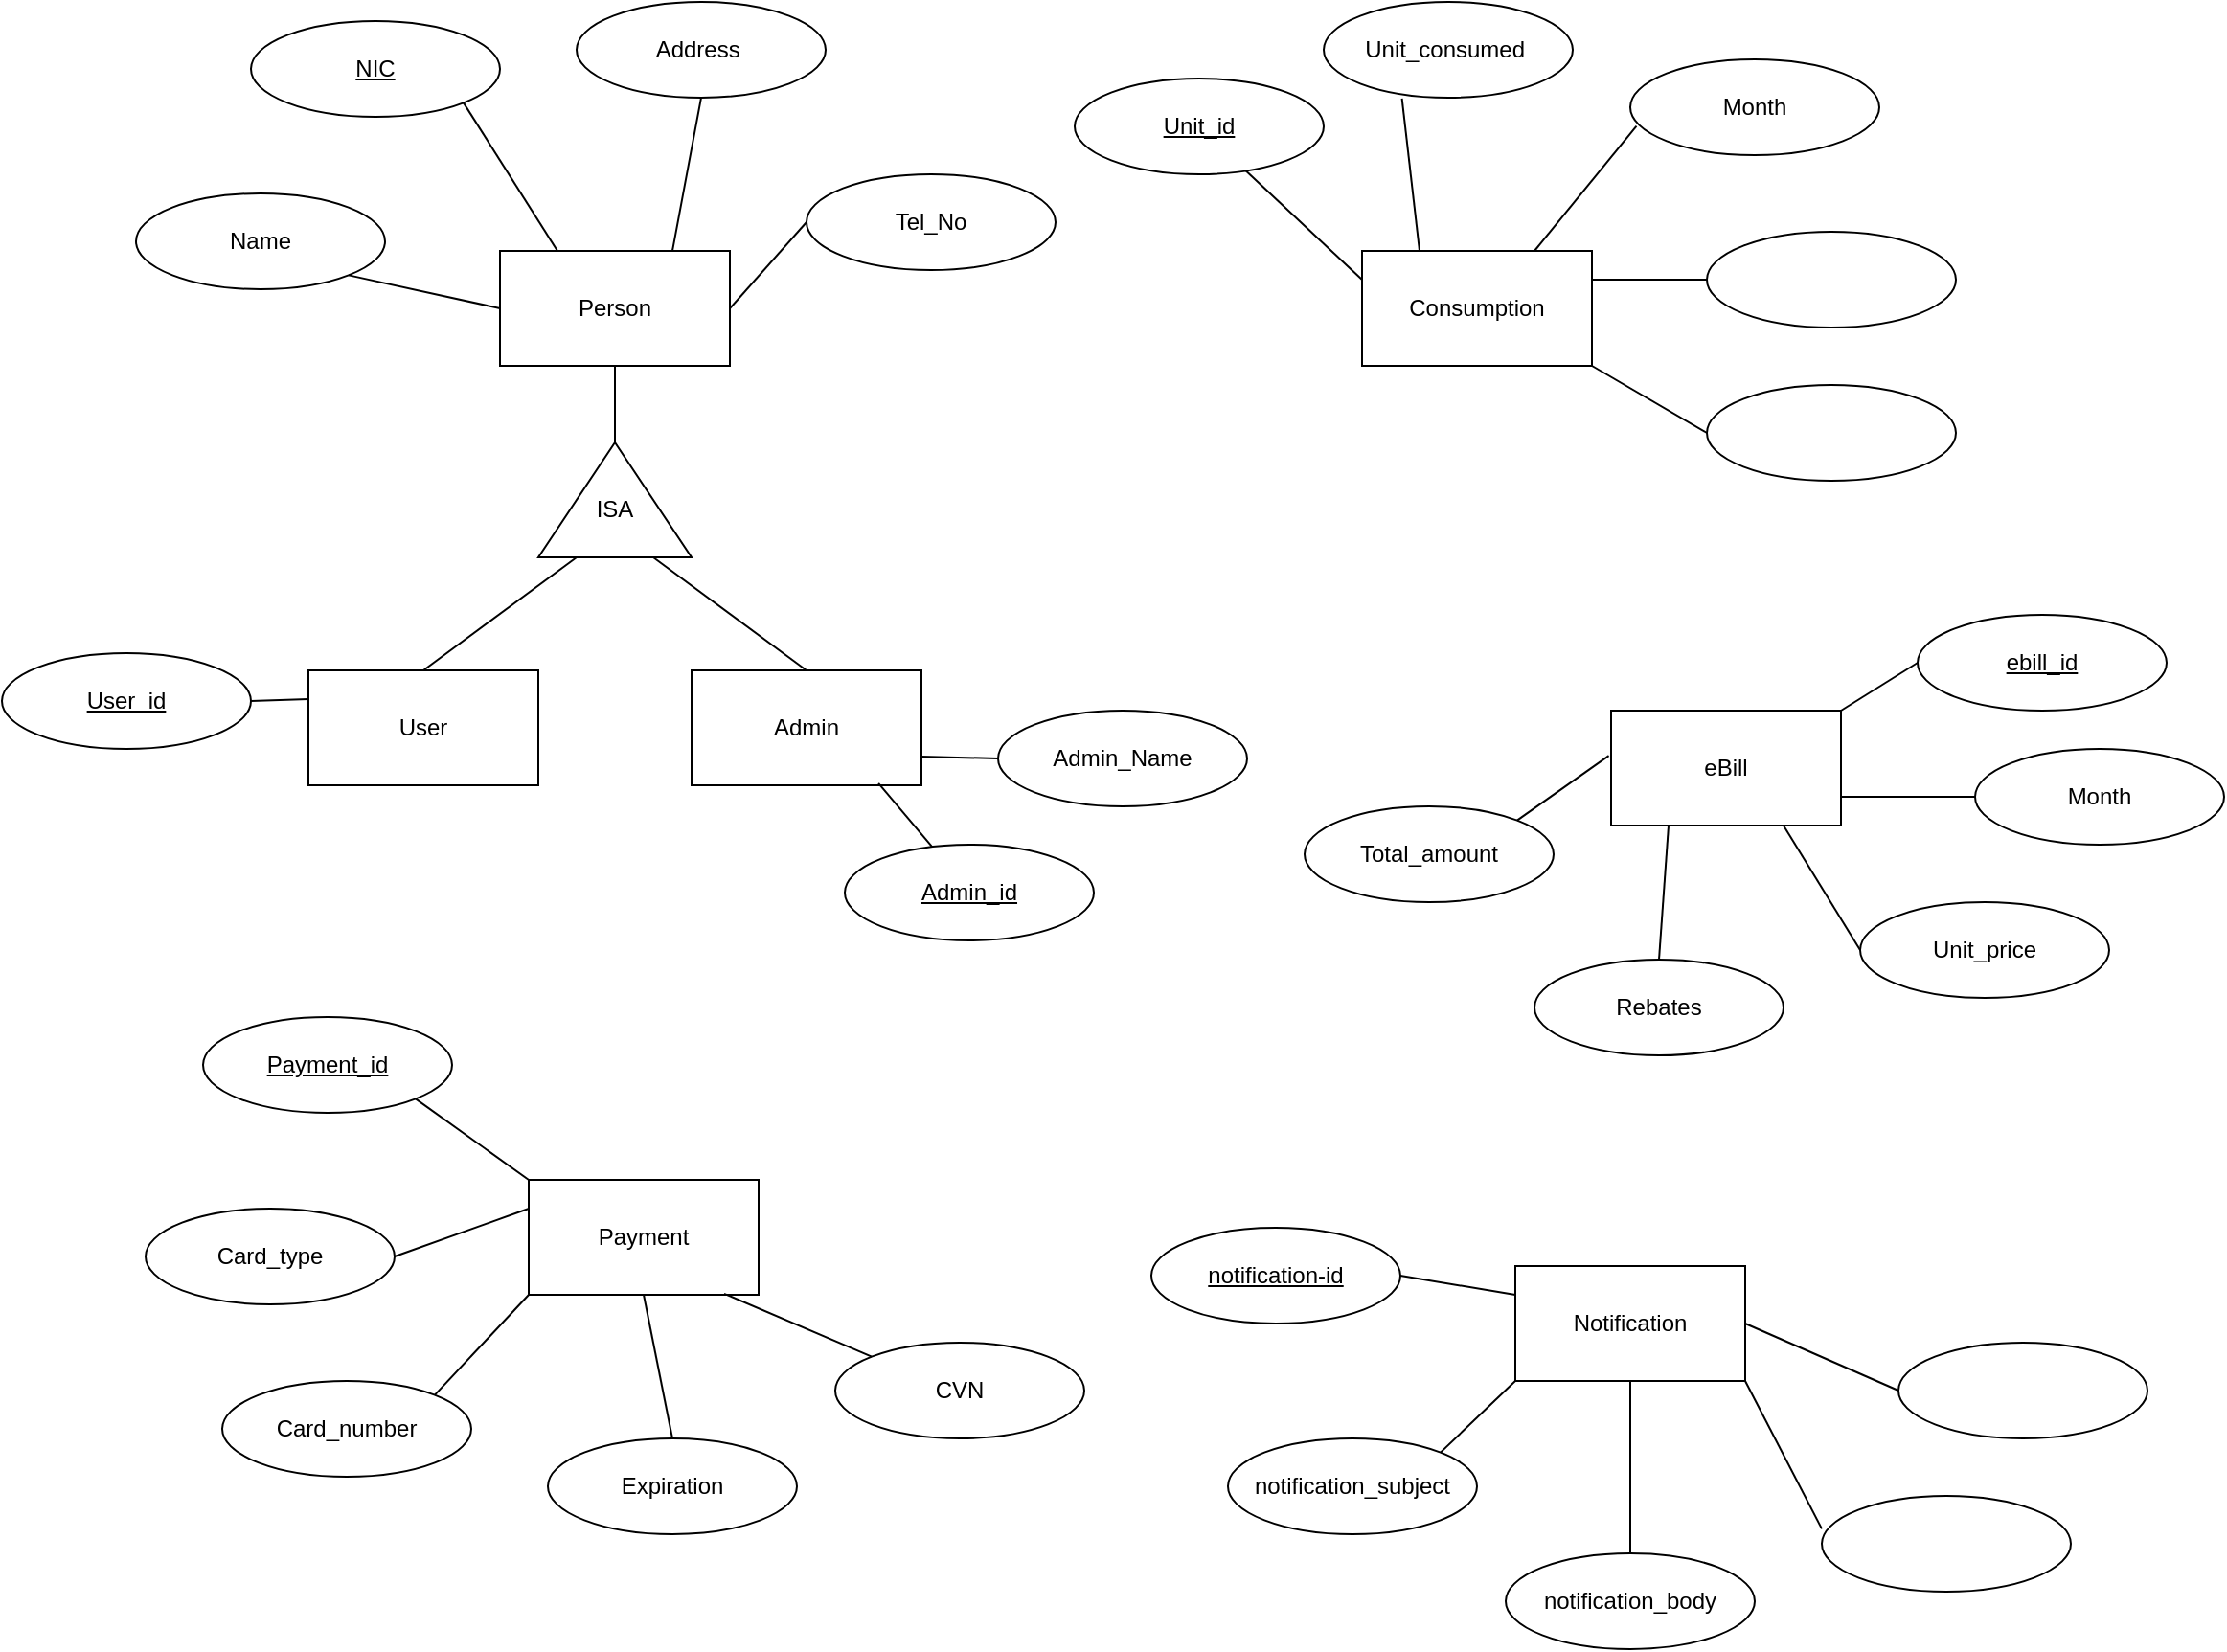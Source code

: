 <mxfile version="17.4.6" type="github">
  <diagram id="REATw2IOd7gXNYWE_nQx" name="Page-1">
    <mxGraphModel dx="1888" dy="1683" grid="1" gridSize="10" guides="1" tooltips="1" connect="1" arrows="1" fold="1" page="1" pageScale="1" pageWidth="850" pageHeight="1100" math="0" shadow="0">
      <root>
        <mxCell id="0" />
        <mxCell id="1" parent="0" />
        <mxCell id="FqQdUzC1CZzXCBDk6_UL-4" value="Admin" style="rounded=0;whiteSpace=wrap;html=1;" parent="1" vertex="1">
          <mxGeometry x="320" y="299" width="120" height="60" as="geometry" />
        </mxCell>
        <mxCell id="FqQdUzC1CZzXCBDk6_UL-5" value="User" style="rounded=0;whiteSpace=wrap;html=1;" parent="1" vertex="1">
          <mxGeometry x="120" y="299" width="120" height="60" as="geometry" />
        </mxCell>
        <mxCell id="FqQdUzC1CZzXCBDk6_UL-6" value="Person" style="rounded=0;whiteSpace=wrap;html=1;" parent="1" vertex="1">
          <mxGeometry x="220" y="80" width="120" height="60" as="geometry" />
        </mxCell>
        <mxCell id="FqQdUzC1CZzXCBDk6_UL-9" value="" style="endArrow=none;html=1;rounded=0;exitX=1;exitY=0.5;exitDx=0;exitDy=0;entryX=0.5;entryY=1;entryDx=0;entryDy=0;" parent="1" source="FqQdUzC1CZzXCBDk6_UL-8" target="FqQdUzC1CZzXCBDk6_UL-6" edge="1">
          <mxGeometry width="50" height="50" relative="1" as="geometry">
            <mxPoint x="400" y="160" as="sourcePoint" />
            <mxPoint x="450" y="110" as="targetPoint" />
          </mxGeometry>
        </mxCell>
        <mxCell id="FqQdUzC1CZzXCBDk6_UL-10" value="" style="endArrow=none;html=1;rounded=0;exitX=0.5;exitY=0;exitDx=0;exitDy=0;entryX=0;entryY=0.25;entryDx=0;entryDy=0;" parent="1" source="FqQdUzC1CZzXCBDk6_UL-5" target="FqQdUzC1CZzXCBDk6_UL-8" edge="1">
          <mxGeometry width="50" height="50" relative="1" as="geometry">
            <mxPoint x="140" y="240" as="sourcePoint" />
            <mxPoint x="190" y="190" as="targetPoint" />
          </mxGeometry>
        </mxCell>
        <mxCell id="FqQdUzC1CZzXCBDk6_UL-11" value="" style="endArrow=none;html=1;rounded=0;exitX=0.5;exitY=0;exitDx=0;exitDy=0;entryX=0;entryY=0.75;entryDx=0;entryDy=0;" parent="1" source="FqQdUzC1CZzXCBDk6_UL-4" target="FqQdUzC1CZzXCBDk6_UL-8" edge="1">
          <mxGeometry width="50" height="50" relative="1" as="geometry">
            <mxPoint x="360" y="250" as="sourcePoint" />
            <mxPoint x="410" y="200" as="targetPoint" />
          </mxGeometry>
        </mxCell>
        <mxCell id="FqQdUzC1CZzXCBDk6_UL-13" value="" style="group" parent="1" vertex="1" connectable="0">
          <mxGeometry x="240" y="180" width="80" height="60" as="geometry" />
        </mxCell>
        <mxCell id="FqQdUzC1CZzXCBDk6_UL-8" value="" style="triangle;whiteSpace=wrap;html=1;rotation=-90;" parent="FqQdUzC1CZzXCBDk6_UL-13" vertex="1">
          <mxGeometry x="10" y="-10" width="60" height="80" as="geometry" />
        </mxCell>
        <mxCell id="FqQdUzC1CZzXCBDk6_UL-12" value="ISA" style="text;html=1;strokeColor=none;fillColor=none;align=center;verticalAlign=middle;whiteSpace=wrap;rounded=0;" parent="FqQdUzC1CZzXCBDk6_UL-13" vertex="1">
          <mxGeometry x="10" y="20" width="60" height="30" as="geometry" />
        </mxCell>
        <mxCell id="FqQdUzC1CZzXCBDk6_UL-14" value="Consumption" style="rounded=0;whiteSpace=wrap;html=1;" vertex="1" parent="1">
          <mxGeometry x="670" y="80" width="120" height="60" as="geometry" />
        </mxCell>
        <mxCell id="FqQdUzC1CZzXCBDk6_UL-15" value="eBill" style="rounded=0;whiteSpace=wrap;html=1;" vertex="1" parent="1">
          <mxGeometry x="800" y="320" width="120" height="60" as="geometry" />
        </mxCell>
        <mxCell id="FqQdUzC1CZzXCBDk6_UL-16" value="Payment" style="rounded=0;whiteSpace=wrap;html=1;" vertex="1" parent="1">
          <mxGeometry x="235" y="565" width="120" height="60" as="geometry" />
        </mxCell>
        <mxCell id="FqQdUzC1CZzXCBDk6_UL-17" value="Notification" style="rounded=0;whiteSpace=wrap;html=1;" vertex="1" parent="1">
          <mxGeometry x="750" y="610" width="120" height="60" as="geometry" />
        </mxCell>
        <mxCell id="mUfpHvNTKIatgxwcpQyj-1" value="&lt;u&gt;Unit_id&lt;/u&gt;" style="ellipse;whiteSpace=wrap;html=1;" vertex="1" parent="1">
          <mxGeometry x="520" y="-10" width="130" height="50" as="geometry" />
        </mxCell>
        <mxCell id="B9TyuQoMkJUBBmV3hUPh-34" value="&lt;span&gt;&lt;u&gt;notification-id&lt;/u&gt;&lt;/span&gt;" style="ellipse;whiteSpace=wrap;html=1;" vertex="1" parent="1">
          <mxGeometry x="560" y="590" width="130" height="50" as="geometry" />
        </mxCell>
        <mxCell id="B9TyuQoMkJUBBmV3hUPh-35" value="Card_type" style="ellipse;whiteSpace=wrap;html=1;" vertex="1" parent="1">
          <mxGeometry x="35" y="580" width="130" height="50" as="geometry" />
        </mxCell>
        <mxCell id="B9TyuQoMkJUBBmV3hUPh-36" value="Name" style="ellipse;whiteSpace=wrap;html=1;" vertex="1" parent="1">
          <mxGeometry x="30" y="50" width="130" height="50" as="geometry" />
        </mxCell>
        <mxCell id="B9TyuQoMkJUBBmV3hUPh-37" value="Unit_consumed&amp;nbsp;" style="ellipse;whiteSpace=wrap;html=1;" vertex="1" parent="1">
          <mxGeometry x="650" y="-50" width="130" height="50" as="geometry" />
        </mxCell>
        <mxCell id="B9TyuQoMkJUBBmV3hUPh-38" value="&lt;span&gt;Card_number&lt;/span&gt;" style="ellipse;whiteSpace=wrap;html=1;" vertex="1" parent="1">
          <mxGeometry x="75" y="670" width="130" height="50" as="geometry" />
        </mxCell>
        <mxCell id="B9TyuQoMkJUBBmV3hUPh-39" value="Expiration" style="ellipse;whiteSpace=wrap;html=1;" vertex="1" parent="1">
          <mxGeometry x="245" y="700" width="130" height="50" as="geometry" />
        </mxCell>
        <mxCell id="B9TyuQoMkJUBBmV3hUPh-40" value="CVN" style="ellipse;whiteSpace=wrap;html=1;" vertex="1" parent="1">
          <mxGeometry x="395" y="650" width="130" height="50" as="geometry" />
        </mxCell>
        <mxCell id="B9TyuQoMkJUBBmV3hUPh-41" value="&lt;span&gt;notification_subject&lt;/span&gt;" style="ellipse;whiteSpace=wrap;html=1;" vertex="1" parent="1">
          <mxGeometry x="600" y="700" width="130" height="50" as="geometry" />
        </mxCell>
        <mxCell id="B9TyuQoMkJUBBmV3hUPh-42" value="&lt;span&gt;notification_body&lt;/span&gt;" style="ellipse;whiteSpace=wrap;html=1;" vertex="1" parent="1">
          <mxGeometry x="745" y="760" width="130" height="50" as="geometry" />
        </mxCell>
        <mxCell id="B9TyuQoMkJUBBmV3hUPh-43" value="" style="ellipse;whiteSpace=wrap;html=1;" vertex="1" parent="1">
          <mxGeometry x="910" y="730" width="130" height="50" as="geometry" />
        </mxCell>
        <mxCell id="B9TyuQoMkJUBBmV3hUPh-44" value="" style="ellipse;whiteSpace=wrap;html=1;" vertex="1" parent="1">
          <mxGeometry x="950" y="650" width="130" height="50" as="geometry" />
        </mxCell>
        <mxCell id="B9TyuQoMkJUBBmV3hUPh-45" value="Rebates" style="ellipse;whiteSpace=wrap;html=1;" vertex="1" parent="1">
          <mxGeometry x="760" y="450" width="130" height="50" as="geometry" />
        </mxCell>
        <mxCell id="B9TyuQoMkJUBBmV3hUPh-46" value="Unit_price" style="ellipse;whiteSpace=wrap;html=1;" vertex="1" parent="1">
          <mxGeometry x="930" y="420" width="130" height="50" as="geometry" />
        </mxCell>
        <mxCell id="B9TyuQoMkJUBBmV3hUPh-47" value="&lt;span&gt;Total_amount&lt;/span&gt;" style="ellipse;whiteSpace=wrap;html=1;" vertex="1" parent="1">
          <mxGeometry x="640" y="370" width="130" height="50" as="geometry" />
        </mxCell>
        <mxCell id="B9TyuQoMkJUBBmV3hUPh-48" value="Month" style="ellipse;whiteSpace=wrap;html=1;" vertex="1" parent="1">
          <mxGeometry x="990" y="340" width="130" height="50" as="geometry" />
        </mxCell>
        <mxCell id="B9TyuQoMkJUBBmV3hUPh-49" value="&lt;u&gt;ebill_id&lt;/u&gt;" style="ellipse;whiteSpace=wrap;html=1;" vertex="1" parent="1">
          <mxGeometry x="960" y="270" width="130" height="50" as="geometry" />
        </mxCell>
        <mxCell id="B9TyuQoMkJUBBmV3hUPh-50" value="&lt;span&gt;Month&lt;/span&gt;" style="ellipse;whiteSpace=wrap;html=1;" vertex="1" parent="1">
          <mxGeometry x="810" y="-20" width="130" height="50" as="geometry" />
        </mxCell>
        <mxCell id="B9TyuQoMkJUBBmV3hUPh-51" value="" style="ellipse;whiteSpace=wrap;html=1;" vertex="1" parent="1">
          <mxGeometry x="850" y="70" width="130" height="50" as="geometry" />
        </mxCell>
        <mxCell id="B9TyuQoMkJUBBmV3hUPh-52" value="" style="ellipse;whiteSpace=wrap;html=1;" vertex="1" parent="1">
          <mxGeometry x="850" y="150" width="130" height="50" as="geometry" />
        </mxCell>
        <mxCell id="B9TyuQoMkJUBBmV3hUPh-54" value="&lt;u&gt;NIC&lt;/u&gt;" style="ellipse;whiteSpace=wrap;html=1;" vertex="1" parent="1">
          <mxGeometry x="90" y="-40" width="130" height="50" as="geometry" />
        </mxCell>
        <mxCell id="B9TyuQoMkJUBBmV3hUPh-55" value="Address&amp;nbsp;" style="ellipse;whiteSpace=wrap;html=1;" vertex="1" parent="1">
          <mxGeometry x="260" y="-50" width="130" height="50" as="geometry" />
        </mxCell>
        <mxCell id="B9TyuQoMkJUBBmV3hUPh-56" value="Tel_No" style="ellipse;whiteSpace=wrap;html=1;" vertex="1" parent="1">
          <mxGeometry x="380" y="40" width="130" height="50" as="geometry" />
        </mxCell>
        <mxCell id="B9TyuQoMkJUBBmV3hUPh-57" value="&lt;u&gt;Payment_id&lt;/u&gt;" style="ellipse;whiteSpace=wrap;html=1;" vertex="1" parent="1">
          <mxGeometry x="65" y="480" width="130" height="50" as="geometry" />
        </mxCell>
        <mxCell id="B9TyuQoMkJUBBmV3hUPh-58" value="" style="endArrow=none;html=1;rounded=0;exitX=1;exitY=0.5;exitDx=0;exitDy=0;entryX=0;entryY=0.5;entryDx=0;entryDy=0;" edge="1" parent="1" source="FqQdUzC1CZzXCBDk6_UL-6" target="B9TyuQoMkJUBBmV3hUPh-56">
          <mxGeometry width="50" height="50" relative="1" as="geometry">
            <mxPoint x="390" y="190" as="sourcePoint" />
            <mxPoint x="440" y="140" as="targetPoint" />
          </mxGeometry>
        </mxCell>
        <mxCell id="B9TyuQoMkJUBBmV3hUPh-59" value="" style="endArrow=none;html=1;rounded=0;exitX=0.75;exitY=0;exitDx=0;exitDy=0;entryX=0.5;entryY=1;entryDx=0;entryDy=0;" edge="1" parent="1" source="FqQdUzC1CZzXCBDk6_UL-6" target="B9TyuQoMkJUBBmV3hUPh-55">
          <mxGeometry width="50" height="50" relative="1" as="geometry">
            <mxPoint x="350" y="120" as="sourcePoint" />
            <mxPoint x="389.038" y="82.678" as="targetPoint" />
          </mxGeometry>
        </mxCell>
        <mxCell id="B9TyuQoMkJUBBmV3hUPh-60" value="" style="endArrow=none;html=1;rounded=0;exitX=0.25;exitY=0;exitDx=0;exitDy=0;entryX=1;entryY=1;entryDx=0;entryDy=0;" edge="1" parent="1" source="FqQdUzC1CZzXCBDk6_UL-6" target="B9TyuQoMkJUBBmV3hUPh-54">
          <mxGeometry width="50" height="50" relative="1" as="geometry">
            <mxPoint x="320" y="90" as="sourcePoint" />
            <mxPoint x="335" y="10" as="targetPoint" />
          </mxGeometry>
        </mxCell>
        <mxCell id="B9TyuQoMkJUBBmV3hUPh-62" value="" style="endArrow=none;html=1;rounded=0;exitX=0;exitY=0.5;exitDx=0;exitDy=0;entryX=1;entryY=1;entryDx=0;entryDy=0;" edge="1" parent="1" source="FqQdUzC1CZzXCBDk6_UL-6" target="B9TyuQoMkJUBBmV3hUPh-36">
          <mxGeometry width="50" height="50" relative="1" as="geometry">
            <mxPoint x="230" y="105" as="sourcePoint" />
            <mxPoint x="160" y="85" as="targetPoint" />
          </mxGeometry>
        </mxCell>
        <mxCell id="B9TyuQoMkJUBBmV3hUPh-63" value="" style="endArrow=none;html=1;rounded=0;exitX=0;exitY=0.25;exitDx=0;exitDy=0;entryX=0.686;entryY=0.96;entryDx=0;entryDy=0;entryPerimeter=0;" edge="1" parent="1" source="FqQdUzC1CZzXCBDk6_UL-14" target="mUfpHvNTKIatgxwcpQyj-1">
          <mxGeometry width="50" height="50" relative="1" as="geometry">
            <mxPoint x="570" as="sourcePoint" />
            <mxPoint x="280" y="-35" as="targetPoint" />
          </mxGeometry>
        </mxCell>
        <mxCell id="B9TyuQoMkJUBBmV3hUPh-64" value="" style="endArrow=none;html=1;rounded=0;exitX=0.25;exitY=0;exitDx=0;exitDy=0;entryX=0.314;entryY=1.008;entryDx=0;entryDy=0;entryPerimeter=0;" edge="1" parent="1" source="FqQdUzC1CZzXCBDk6_UL-14" target="B9TyuQoMkJUBBmV3hUPh-37">
          <mxGeometry width="50" height="50" relative="1" as="geometry">
            <mxPoint x="677.6" y="113.58" as="sourcePoint" />
            <mxPoint x="630.36" y="71.2" as="targetPoint" />
          </mxGeometry>
        </mxCell>
        <mxCell id="B9TyuQoMkJUBBmV3hUPh-65" value="" style="endArrow=none;html=1;rounded=0;exitX=0.75;exitY=0;exitDx=0;exitDy=0;entryX=0.025;entryY=0.696;entryDx=0;entryDy=0;entryPerimeter=0;" edge="1" parent="1" source="FqQdUzC1CZzXCBDk6_UL-14" target="B9TyuQoMkJUBBmV3hUPh-50">
          <mxGeometry width="50" height="50" relative="1" as="geometry">
            <mxPoint x="710" y="90" as="sourcePoint" />
            <mxPoint x="700.82" y="10.4" as="targetPoint" />
          </mxGeometry>
        </mxCell>
        <mxCell id="B9TyuQoMkJUBBmV3hUPh-66" value="" style="endArrow=none;html=1;rounded=0;exitX=1;exitY=0.25;exitDx=0;exitDy=0;entryX=0;entryY=0.5;entryDx=0;entryDy=0;" edge="1" parent="1" source="FqQdUzC1CZzXCBDk6_UL-14" target="B9TyuQoMkJUBBmV3hUPh-51">
          <mxGeometry width="50" height="50" relative="1" as="geometry">
            <mxPoint x="770" y="90" as="sourcePoint" />
            <mxPoint x="823.25" y="24.8" as="targetPoint" />
          </mxGeometry>
        </mxCell>
        <mxCell id="B9TyuQoMkJUBBmV3hUPh-67" value="" style="endArrow=none;html=1;rounded=0;exitX=1;exitY=1;exitDx=0;exitDy=0;entryX=0;entryY=0.5;entryDx=0;entryDy=0;" edge="1" parent="1" source="FqQdUzC1CZzXCBDk6_UL-14" target="B9TyuQoMkJUBBmV3hUPh-52">
          <mxGeometry width="50" height="50" relative="1" as="geometry">
            <mxPoint x="800" y="105" as="sourcePoint" />
            <mxPoint x="860" y="105" as="targetPoint" />
          </mxGeometry>
        </mxCell>
        <mxCell id="B9TyuQoMkJUBBmV3hUPh-68" value="" style="endArrow=none;html=1;rounded=0;exitX=1;exitY=0;exitDx=0;exitDy=0;entryX=-0.01;entryY=0.393;entryDx=0;entryDy=0;entryPerimeter=0;" edge="1" parent="1" source="B9TyuQoMkJUBBmV3hUPh-47" target="FqQdUzC1CZzXCBDk6_UL-15">
          <mxGeometry width="50" height="50" relative="1" as="geometry">
            <mxPoint x="730" y="300" as="sourcePoint" />
            <mxPoint x="780" y="250" as="targetPoint" />
          </mxGeometry>
        </mxCell>
        <mxCell id="B9TyuQoMkJUBBmV3hUPh-69" value="" style="endArrow=none;html=1;rounded=0;exitX=0.5;exitY=0;exitDx=0;exitDy=0;entryX=0.25;entryY=1;entryDx=0;entryDy=0;" edge="1" parent="1" source="B9TyuQoMkJUBBmV3hUPh-45" target="FqQdUzC1CZzXCBDk6_UL-15">
          <mxGeometry width="50" height="50" relative="1" as="geometry">
            <mxPoint x="750.36" y="381.6" as="sourcePoint" />
            <mxPoint x="808.8" y="353.58" as="targetPoint" />
          </mxGeometry>
        </mxCell>
        <mxCell id="B9TyuQoMkJUBBmV3hUPh-70" value="" style="endArrow=none;html=1;rounded=0;exitX=0;exitY=0.5;exitDx=0;exitDy=0;entryX=0.75;entryY=1;entryDx=0;entryDy=0;" edge="1" parent="1" source="B9TyuQoMkJUBBmV3hUPh-46" target="FqQdUzC1CZzXCBDk6_UL-15">
          <mxGeometry width="50" height="50" relative="1" as="geometry">
            <mxPoint x="760.36" y="391.6" as="sourcePoint" />
            <mxPoint x="818.8" y="363.58" as="targetPoint" />
          </mxGeometry>
        </mxCell>
        <mxCell id="B9TyuQoMkJUBBmV3hUPh-71" value="" style="endArrow=none;html=1;rounded=0;exitX=0;exitY=0.5;exitDx=0;exitDy=0;entryX=1;entryY=0.75;entryDx=0;entryDy=0;" edge="1" parent="1" source="B9TyuQoMkJUBBmV3hUPh-48" target="FqQdUzC1CZzXCBDk6_UL-15">
          <mxGeometry width="50" height="50" relative="1" as="geometry">
            <mxPoint x="940" y="455" as="sourcePoint" />
            <mxPoint x="900" y="390" as="targetPoint" />
          </mxGeometry>
        </mxCell>
        <mxCell id="B9TyuQoMkJUBBmV3hUPh-72" value="" style="endArrow=none;html=1;rounded=0;exitX=0;exitY=0.5;exitDx=0;exitDy=0;entryX=1;entryY=0;entryDx=0;entryDy=0;" edge="1" parent="1" source="B9TyuQoMkJUBBmV3hUPh-49" target="FqQdUzC1CZzXCBDk6_UL-15">
          <mxGeometry width="50" height="50" relative="1" as="geometry">
            <mxPoint x="950" y="465" as="sourcePoint" />
            <mxPoint x="910" y="400" as="targetPoint" />
          </mxGeometry>
        </mxCell>
        <mxCell id="B9TyuQoMkJUBBmV3hUPh-73" value="" style="endArrow=none;html=1;rounded=0;exitX=1;exitY=1;exitDx=0;exitDy=0;entryX=0;entryY=0;entryDx=0;entryDy=0;" edge="1" parent="1" source="B9TyuQoMkJUBBmV3hUPh-57" target="FqQdUzC1CZzXCBDk6_UL-16">
          <mxGeometry width="50" height="50" relative="1" as="geometry">
            <mxPoint x="255" y="530" as="sourcePoint" />
            <mxPoint x="305" y="480" as="targetPoint" />
          </mxGeometry>
        </mxCell>
        <mxCell id="B9TyuQoMkJUBBmV3hUPh-74" value="" style="endArrow=none;html=1;rounded=0;exitX=1;exitY=0.5;exitDx=0;exitDy=0;entryX=0;entryY=0.25;entryDx=0;entryDy=0;" edge="1" parent="1" source="B9TyuQoMkJUBBmV3hUPh-35" target="FqQdUzC1CZzXCBDk6_UL-16">
          <mxGeometry width="50" height="50" relative="1" as="geometry">
            <mxPoint x="195.962" y="532.678" as="sourcePoint" />
            <mxPoint x="245" y="575" as="targetPoint" />
          </mxGeometry>
        </mxCell>
        <mxCell id="B9TyuQoMkJUBBmV3hUPh-75" value="" style="endArrow=none;html=1;rounded=0;exitX=1;exitY=0;exitDx=0;exitDy=0;entryX=0;entryY=1;entryDx=0;entryDy=0;" edge="1" parent="1" source="B9TyuQoMkJUBBmV3hUPh-38" target="FqQdUzC1CZzXCBDk6_UL-16">
          <mxGeometry width="50" height="50" relative="1" as="geometry">
            <mxPoint x="165" y="585" as="sourcePoint" />
            <mxPoint x="245" y="590" as="targetPoint" />
          </mxGeometry>
        </mxCell>
        <mxCell id="B9TyuQoMkJUBBmV3hUPh-76" value="" style="endArrow=none;html=1;rounded=0;exitX=0.5;exitY=0;exitDx=0;exitDy=0;entryX=0.5;entryY=1;entryDx=0;entryDy=0;" edge="1" parent="1" source="B9TyuQoMkJUBBmV3hUPh-39" target="FqQdUzC1CZzXCBDk6_UL-16">
          <mxGeometry width="50" height="50" relative="1" as="geometry">
            <mxPoint x="205.962" y="667.322" as="sourcePoint" />
            <mxPoint x="245" y="635" as="targetPoint" />
          </mxGeometry>
        </mxCell>
        <mxCell id="B9TyuQoMkJUBBmV3hUPh-77" value="" style="endArrow=none;html=1;rounded=0;exitX=0;exitY=0;exitDx=0;exitDy=0;entryX=0.85;entryY=0.99;entryDx=0;entryDy=0;entryPerimeter=0;" edge="1" parent="1" source="B9TyuQoMkJUBBmV3hUPh-40" target="FqQdUzC1CZzXCBDk6_UL-16">
          <mxGeometry width="50" height="50" relative="1" as="geometry">
            <mxPoint x="320" y="700" as="sourcePoint" />
            <mxPoint x="305" y="635" as="targetPoint" />
          </mxGeometry>
        </mxCell>
        <mxCell id="B9TyuQoMkJUBBmV3hUPh-78" value="" style="endArrow=none;html=1;rounded=0;exitX=1;exitY=0.5;exitDx=0;exitDy=0;entryX=0;entryY=0.25;entryDx=0;entryDy=0;" edge="1" parent="1" source="B9TyuQoMkJUBBmV3hUPh-34" target="FqQdUzC1CZzXCBDk6_UL-17">
          <mxGeometry width="50" height="50" relative="1" as="geometry">
            <mxPoint x="720" y="590" as="sourcePoint" />
            <mxPoint x="770" y="540" as="targetPoint" />
          </mxGeometry>
        </mxCell>
        <mxCell id="B9TyuQoMkJUBBmV3hUPh-79" value="" style="endArrow=none;html=1;rounded=0;exitX=1;exitY=0;exitDx=0;exitDy=0;entryX=0;entryY=1;entryDx=0;entryDy=0;" edge="1" parent="1" source="B9TyuQoMkJUBBmV3hUPh-41" target="FqQdUzC1CZzXCBDk6_UL-17">
          <mxGeometry width="50" height="50" relative="1" as="geometry">
            <mxPoint x="700" y="625" as="sourcePoint" />
            <mxPoint x="760" y="635" as="targetPoint" />
          </mxGeometry>
        </mxCell>
        <mxCell id="B9TyuQoMkJUBBmV3hUPh-80" value="" style="endArrow=none;html=1;rounded=0;exitX=0.5;exitY=0;exitDx=0;exitDy=0;entryX=0.5;entryY=1;entryDx=0;entryDy=0;" edge="1" parent="1" source="B9TyuQoMkJUBBmV3hUPh-42" target="FqQdUzC1CZzXCBDk6_UL-17">
          <mxGeometry width="50" height="50" relative="1" as="geometry">
            <mxPoint x="720.962" y="717.322" as="sourcePoint" />
            <mxPoint x="760" y="680" as="targetPoint" />
          </mxGeometry>
        </mxCell>
        <mxCell id="B9TyuQoMkJUBBmV3hUPh-81" value="" style="endArrow=none;html=1;rounded=0;exitX=0;exitY=0.344;exitDx=0;exitDy=0;entryX=1;entryY=1;entryDx=0;entryDy=0;exitPerimeter=0;" edge="1" parent="1" source="B9TyuQoMkJUBBmV3hUPh-43" target="FqQdUzC1CZzXCBDk6_UL-17">
          <mxGeometry width="50" height="50" relative="1" as="geometry">
            <mxPoint x="820" y="770" as="sourcePoint" />
            <mxPoint x="820" y="680" as="targetPoint" />
          </mxGeometry>
        </mxCell>
        <mxCell id="B9TyuQoMkJUBBmV3hUPh-82" value="" style="endArrow=none;html=1;rounded=0;exitX=0;exitY=0.5;exitDx=0;exitDy=0;entryX=1;entryY=0.5;entryDx=0;entryDy=0;" edge="1" parent="1" source="B9TyuQoMkJUBBmV3hUPh-44" target="FqQdUzC1CZzXCBDk6_UL-17">
          <mxGeometry width="50" height="50" relative="1" as="geometry">
            <mxPoint x="920" y="757.2" as="sourcePoint" />
            <mxPoint x="880" y="680" as="targetPoint" />
          </mxGeometry>
        </mxCell>
        <mxCell id="B9TyuQoMkJUBBmV3hUPh-85" value="&lt;u&gt;User_id&lt;/u&gt;" style="ellipse;whiteSpace=wrap;html=1;" vertex="1" parent="1">
          <mxGeometry x="-40" y="290" width="130" height="50" as="geometry" />
        </mxCell>
        <mxCell id="B9TyuQoMkJUBBmV3hUPh-87" value="" style="endArrow=none;html=1;rounded=0;exitX=0;exitY=0.25;exitDx=0;exitDy=0;entryX=1;entryY=0.5;entryDx=0;entryDy=0;" edge="1" parent="1" source="FqQdUzC1CZzXCBDk6_UL-5" target="B9TyuQoMkJUBBmV3hUPh-85">
          <mxGeometry width="50" height="50" relative="1" as="geometry">
            <mxPoint x="100.39" y="316.4" as="sourcePoint" />
            <mxPoint x="20.0" y="359.0" as="targetPoint" />
          </mxGeometry>
        </mxCell>
        <mxCell id="B9TyuQoMkJUBBmV3hUPh-89" value="&lt;u&gt;Admin_id&lt;/u&gt;" style="ellipse;whiteSpace=wrap;html=1;" vertex="1" parent="1">
          <mxGeometry x="400" y="390" width="130" height="50" as="geometry" />
        </mxCell>
        <mxCell id="B9TyuQoMkJUBBmV3hUPh-90" value="Admin_Name" style="ellipse;whiteSpace=wrap;html=1;" vertex="1" parent="1">
          <mxGeometry x="480" y="320" width="130" height="50" as="geometry" />
        </mxCell>
        <mxCell id="B9TyuQoMkJUBBmV3hUPh-91" value="" style="endArrow=none;html=1;rounded=0;entryX=0.813;entryY=0.983;entryDx=0;entryDy=0;exitX=0.351;exitY=0.024;exitDx=0;exitDy=0;exitPerimeter=0;entryPerimeter=0;" edge="1" parent="1" source="B9TyuQoMkJUBBmV3hUPh-89" target="FqQdUzC1CZzXCBDk6_UL-4">
          <mxGeometry width="50" height="50" relative="1" as="geometry">
            <mxPoint x="260" y="470" as="sourcePoint" />
            <mxPoint x="310" y="420" as="targetPoint" />
          </mxGeometry>
        </mxCell>
        <mxCell id="B9TyuQoMkJUBBmV3hUPh-92" value="" style="endArrow=none;html=1;rounded=0;exitX=1;exitY=0.75;exitDx=0;exitDy=0;entryX=0;entryY=0.5;entryDx=0;entryDy=0;" edge="1" parent="1" source="FqQdUzC1CZzXCBDk6_UL-4" target="B9TyuQoMkJUBBmV3hUPh-90">
          <mxGeometry width="50" height="50" relative="1" as="geometry">
            <mxPoint x="480" y="300" as="sourcePoint" />
            <mxPoint x="530" y="250" as="targetPoint" />
          </mxGeometry>
        </mxCell>
      </root>
    </mxGraphModel>
  </diagram>
</mxfile>
